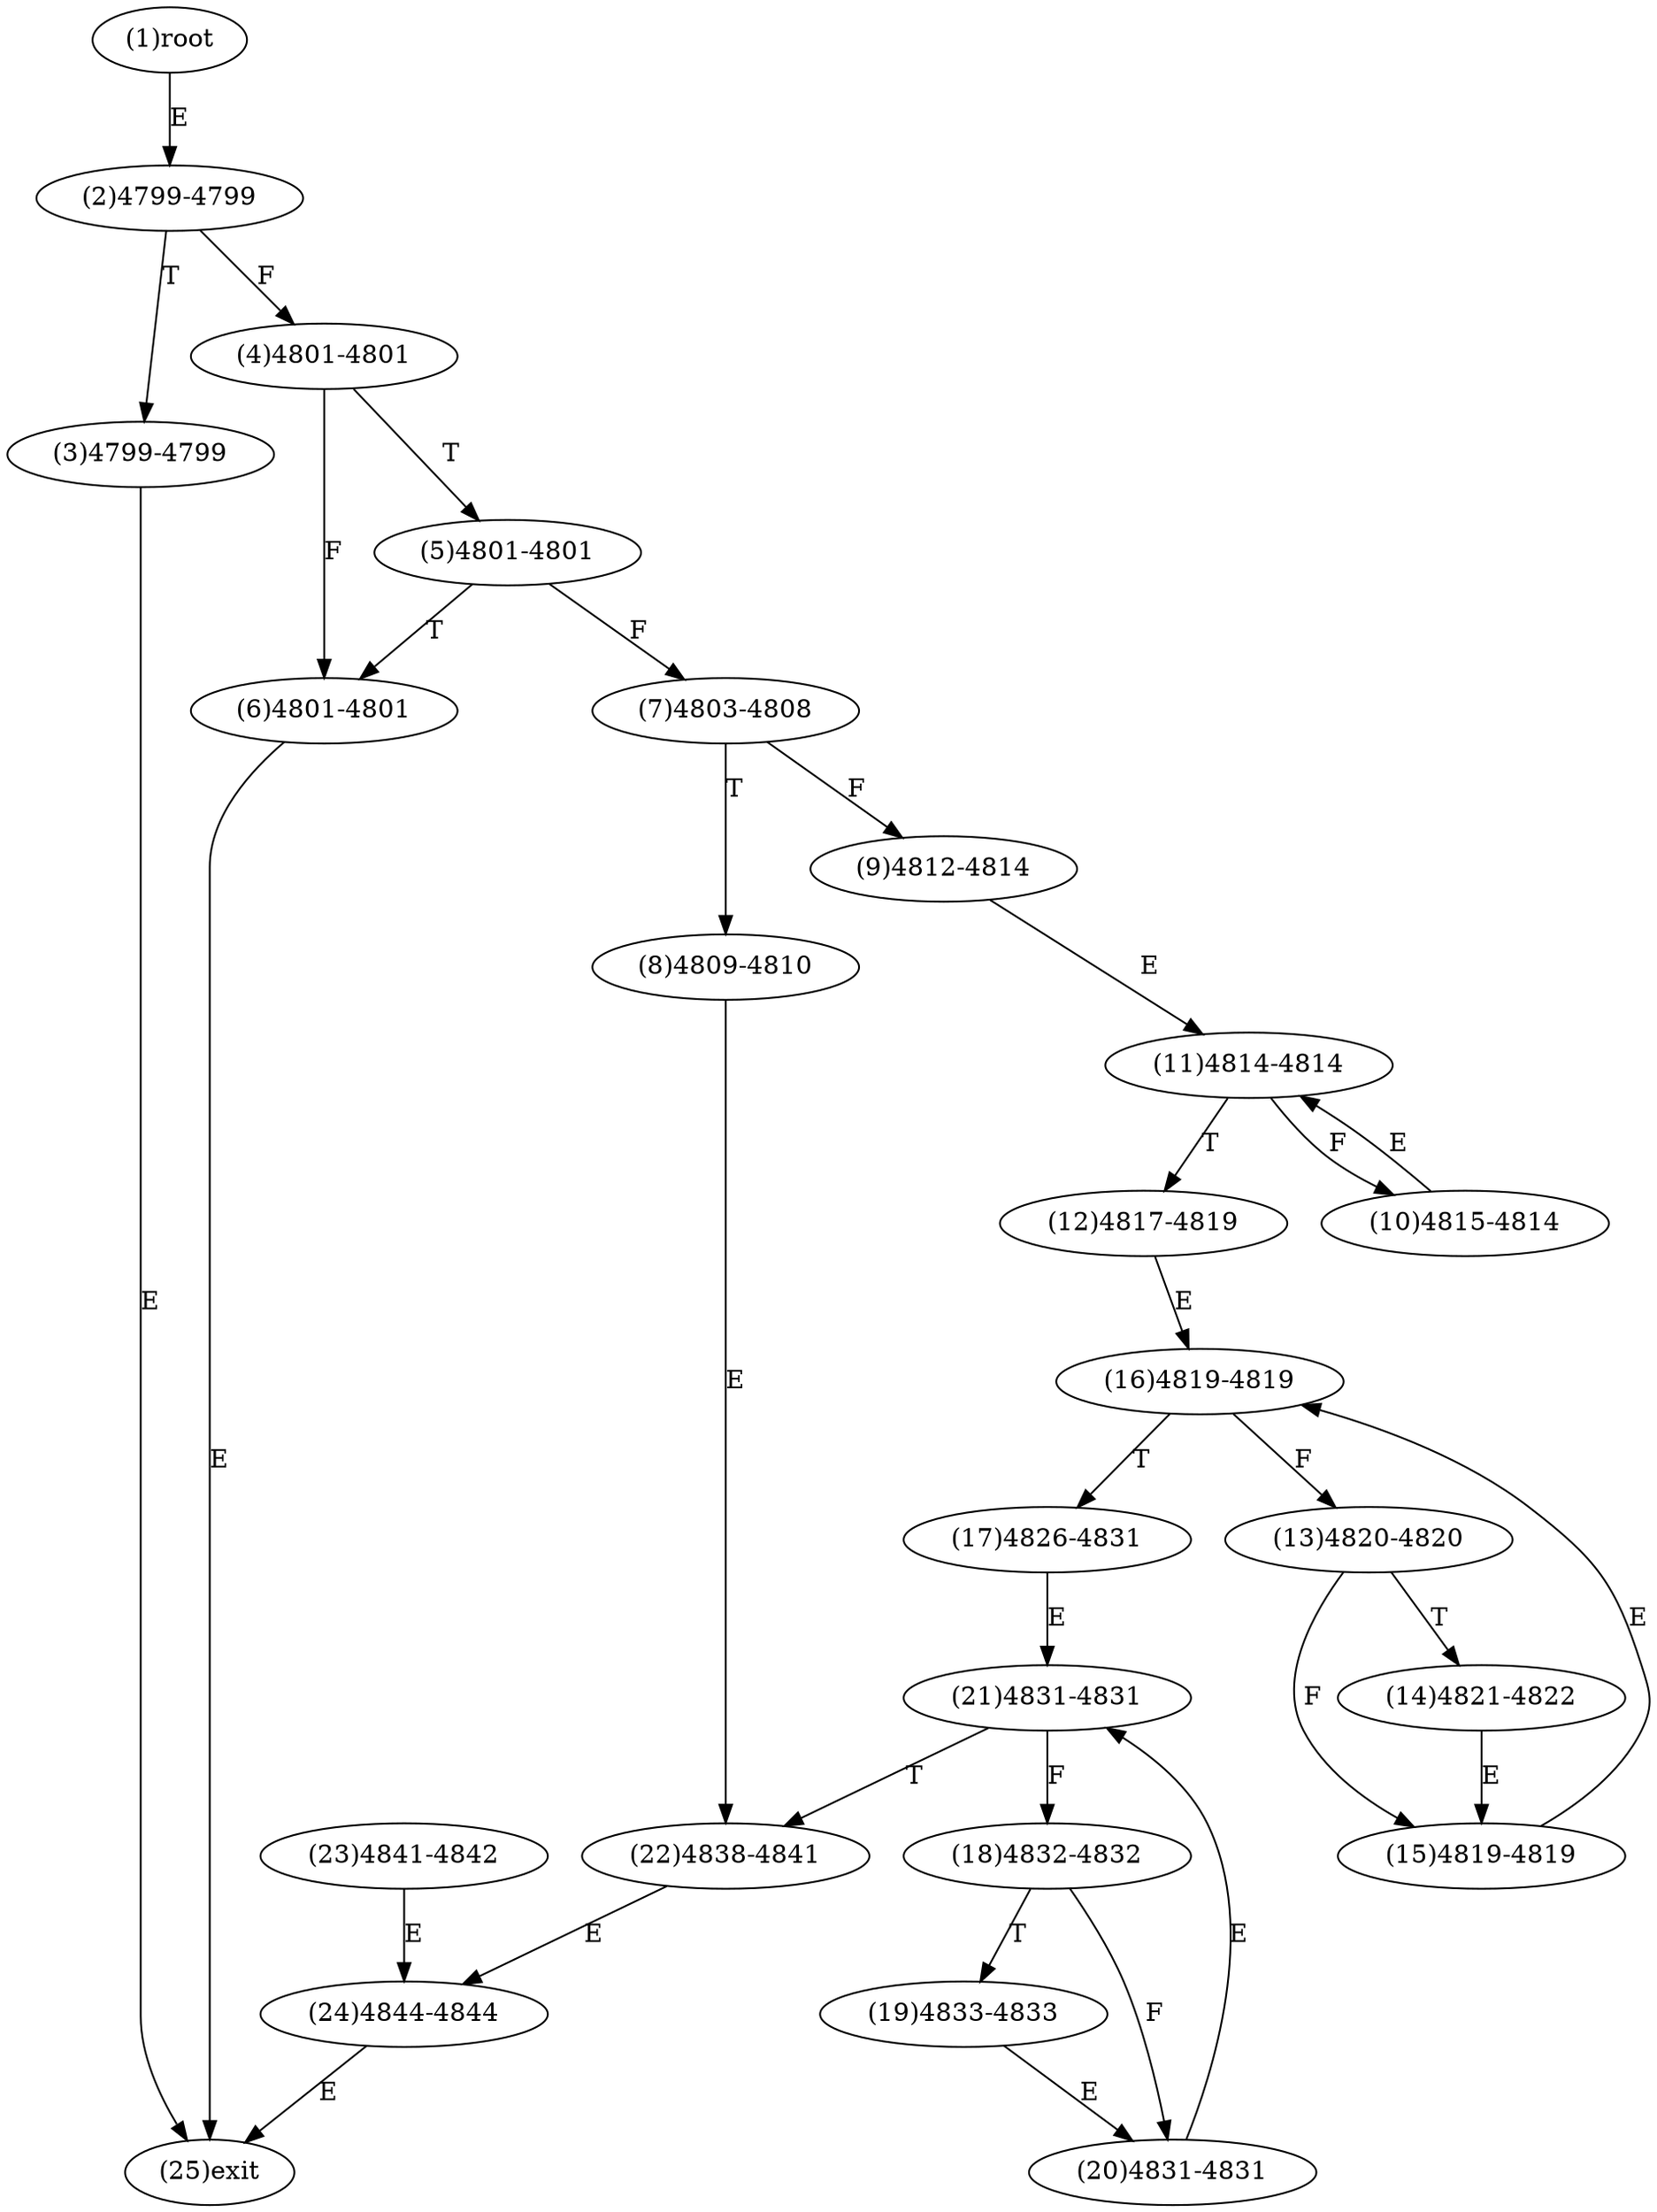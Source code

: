 digraph "" { 
1[ label="(1)root"];
2[ label="(2)4799-4799"];
3[ label="(3)4799-4799"];
4[ label="(4)4801-4801"];
5[ label="(5)4801-4801"];
6[ label="(6)4801-4801"];
7[ label="(7)4803-4808"];
8[ label="(8)4809-4810"];
9[ label="(9)4812-4814"];
10[ label="(10)4815-4814"];
11[ label="(11)4814-4814"];
12[ label="(12)4817-4819"];
13[ label="(13)4820-4820"];
14[ label="(14)4821-4822"];
15[ label="(15)4819-4819"];
17[ label="(17)4826-4831"];
16[ label="(16)4819-4819"];
19[ label="(19)4833-4833"];
18[ label="(18)4832-4832"];
21[ label="(21)4831-4831"];
20[ label="(20)4831-4831"];
23[ label="(23)4841-4842"];
22[ label="(22)4838-4841"];
25[ label="(25)exit"];
24[ label="(24)4844-4844"];
1->2[ label="E"];
2->4[ label="F"];
2->3[ label="T"];
3->25[ label="E"];
4->6[ label="F"];
4->5[ label="T"];
5->7[ label="F"];
5->6[ label="T"];
6->25[ label="E"];
7->9[ label="F"];
7->8[ label="T"];
8->22[ label="E"];
9->11[ label="E"];
10->11[ label="E"];
11->10[ label="F"];
11->12[ label="T"];
12->16[ label="E"];
13->15[ label="F"];
13->14[ label="T"];
14->15[ label="E"];
15->16[ label="E"];
16->13[ label="F"];
16->17[ label="T"];
17->21[ label="E"];
18->20[ label="F"];
18->19[ label="T"];
19->20[ label="E"];
20->21[ label="E"];
21->18[ label="F"];
21->22[ label="T"];
22->24[ label="E"];
23->24[ label="E"];
24->25[ label="E"];
}